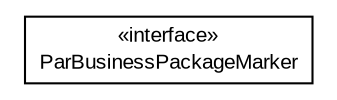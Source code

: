 #!/usr/local/bin/dot
#
# Class diagram 
# Generated by UMLGraph version R5_6 (http://www.umlgraph.org/)
#

digraph G {
	edge [fontname="arial",fontsize=10,labelfontname="arial",labelfontsize=10];
	node [fontname="arial",fontsize=10,shape=plaintext];
	nodesep=0.25;
	ranksep=0.5;
	// br.gov.to.sefaz.par.gestao.business.ParBusinessPackageMarker
	c99 [label=<<table title="br.gov.to.sefaz.par.gestao.business.ParBusinessPackageMarker" border="0" cellborder="1" cellspacing="0" cellpadding="2" port="p" href="./ParBusinessPackageMarker.html">
		<tr><td><table border="0" cellspacing="0" cellpadding="1">
<tr><td align="center" balign="center"> &#171;interface&#187; </td></tr>
<tr><td align="center" balign="center"> ParBusinessPackageMarker </td></tr>
		</table></td></tr>
		</table>>, URL="./ParBusinessPackageMarker.html", fontname="arial", fontcolor="black", fontsize=10.0];
}

